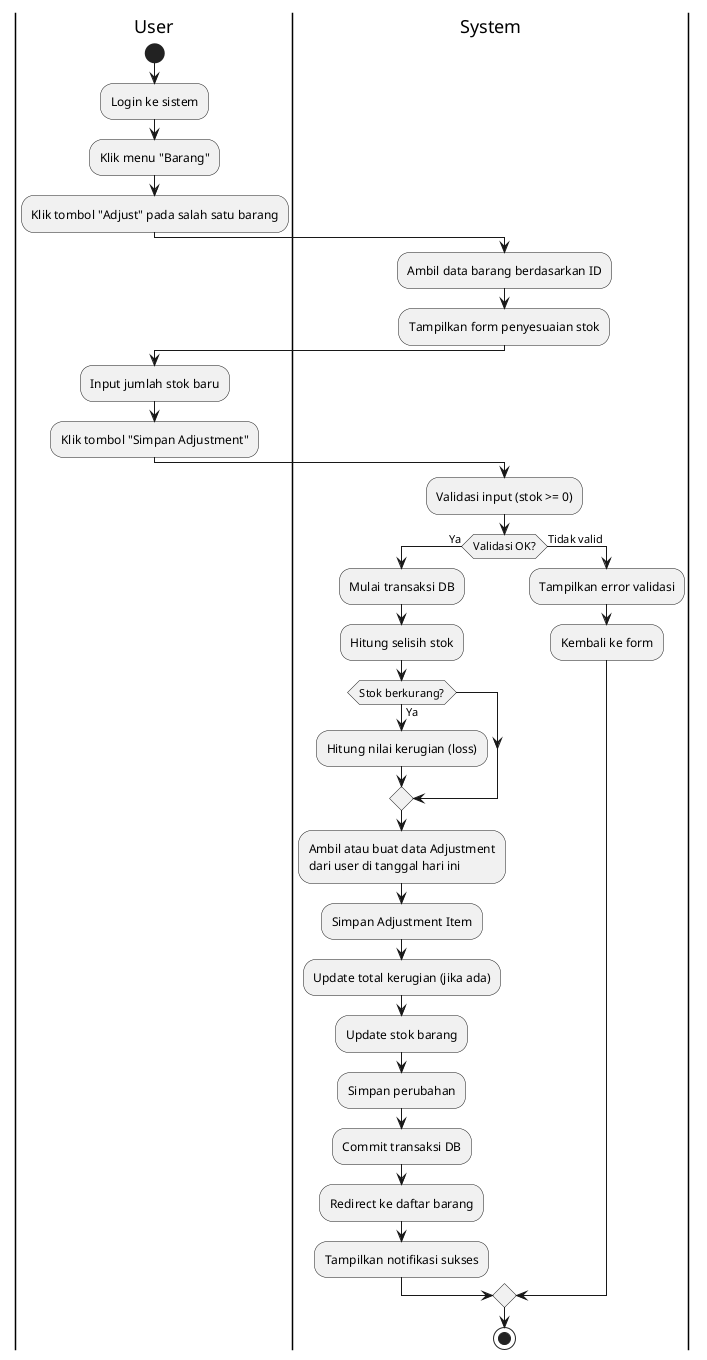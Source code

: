 @startuml
|User|
start
:Login ke sistem;
:Klik menu "Barang";
:Klik tombol "Adjust" pada salah satu barang;

|System|
:Ambil data barang berdasarkan ID;
:Tampilkan form penyesuaian stok;

|User|
:Input jumlah stok baru;
:Klik tombol "Simpan Adjustment";

|System|
:Validasi input (stok >= 0);
if (Validasi OK?) then (Ya)
  :Mulai transaksi DB;
  :Hitung selisih stok;
  if (Stok berkurang?) then (Ya)
    :Hitung nilai kerugian (loss);
  endif
  :Ambil atau buat data Adjustment\ndari user di tanggal hari ini;
  :Simpan Adjustment Item;
  :Update total kerugian (jika ada);
  :Update stok barang;
  :Simpan perubahan;
  :Commit transaksi DB;
  :Redirect ke daftar barang;
  :Tampilkan notifikasi sukses;
else (Tidak valid)
  :Tampilkan error validasi;
  :Kembali ke form;
endif

stop
@enduml
